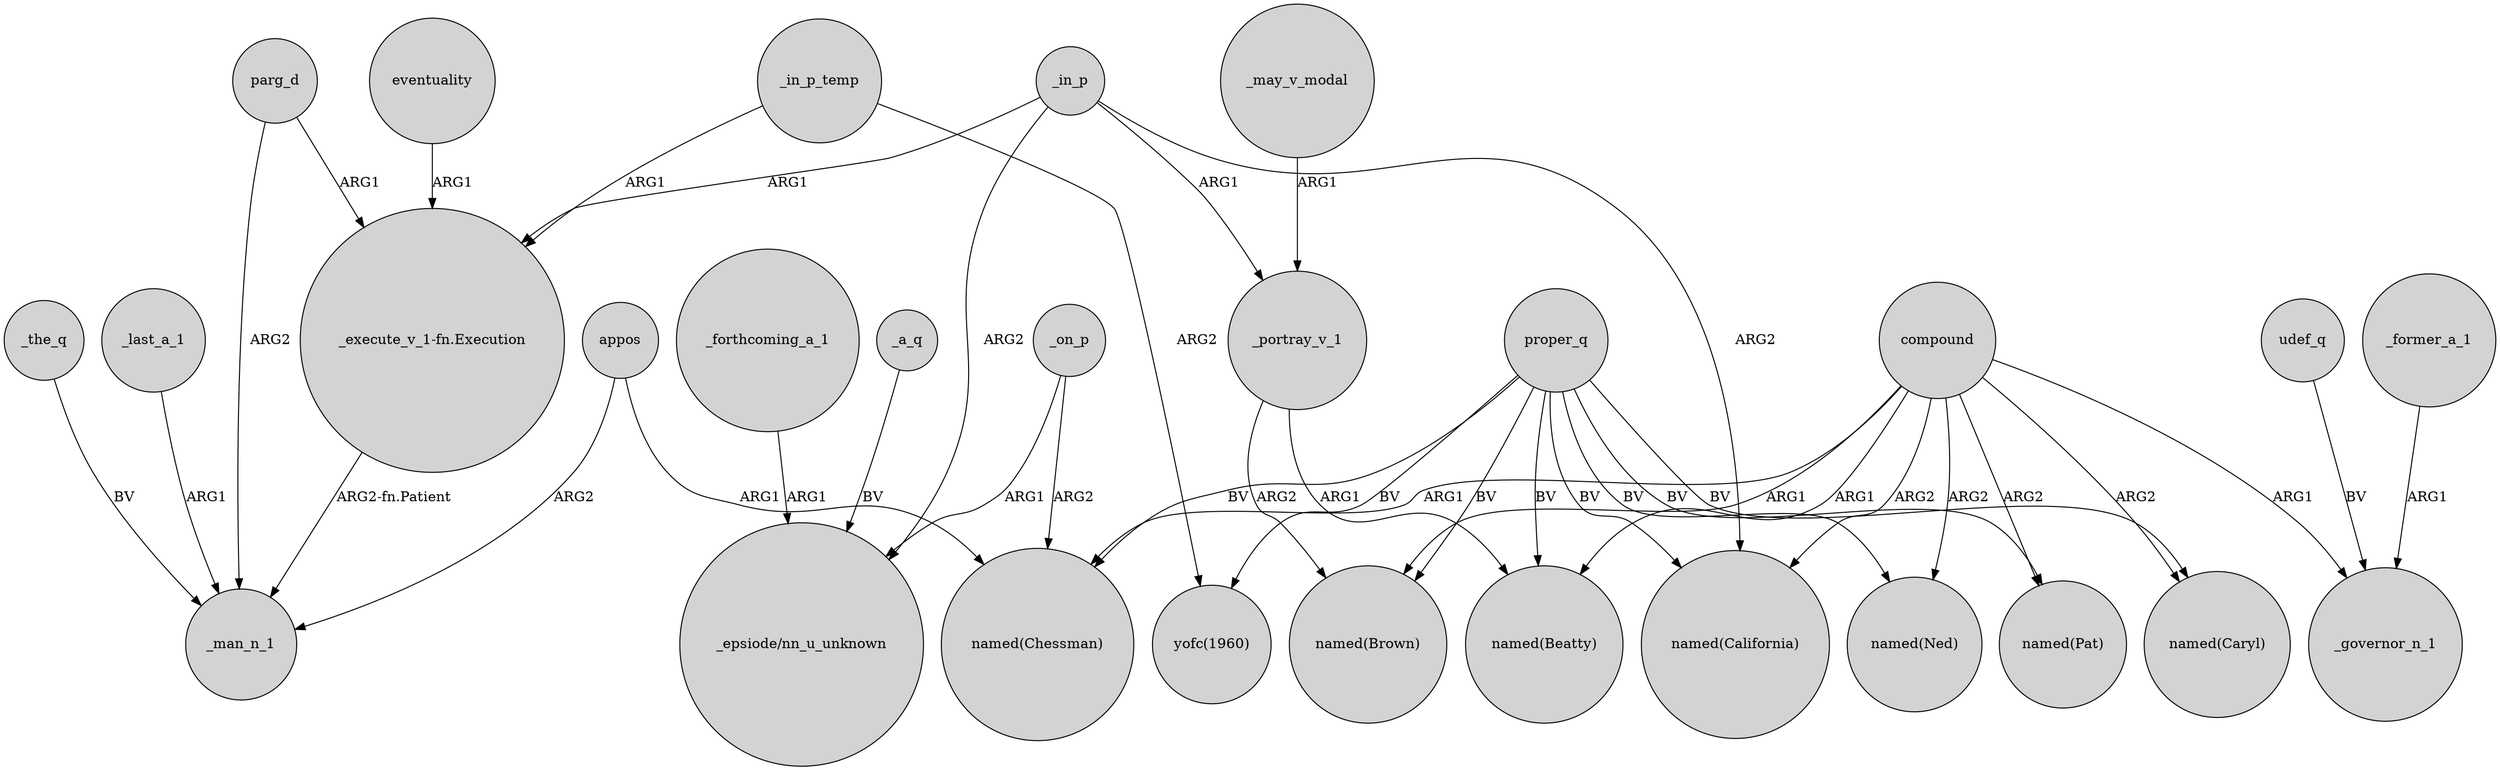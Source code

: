 digraph {
	node [shape=circle style=filled]
	_portray_v_1 -> "named(Brown)" [label=ARG2]
	_in_p -> "named(California)" [label=ARG2]
	proper_q -> "yofc(1960)" [label=BV]
	appos -> "named(Chessman)" [label=ARG1]
	_the_q -> _man_n_1 [label=BV]
	proper_q -> "named(Ned)" [label=BV]
	udef_q -> _governor_n_1 [label=BV]
	appos -> _man_n_1 [label=ARG2]
	"_execute_v_1-fn.Execution" -> _man_n_1 [label="ARG2-fn.Patient"]
	_a_q -> "_epsiode/nn_u_unknown" [label=BV]
	_on_p -> "named(Chessman)" [label=ARG2]
	_in_p -> "_execute_v_1-fn.Execution" [label=ARG1]
	_in_p -> "_epsiode/nn_u_unknown" [label=ARG2]
	proper_q -> "named(California)" [label=BV]
	_in_p_temp -> "_execute_v_1-fn.Execution" [label=ARG1]
	_last_a_1 -> _man_n_1 [label=ARG1]
	proper_q -> "named(Brown)" [label=BV]
	_former_a_1 -> _governor_n_1 [label=ARG1]
	_on_p -> "_epsiode/nn_u_unknown" [label=ARG1]
	compound -> _governor_n_1 [label=ARG1]
	_in_p_temp -> "yofc(1960)" [label=ARG2]
	_portray_v_1 -> "named(Beatty)" [label=ARG1]
	proper_q -> "named(Beatty)" [label=BV]
	_forthcoming_a_1 -> "_epsiode/nn_u_unknown" [label=ARG1]
	parg_d -> "_execute_v_1-fn.Execution" [label=ARG1]
	compound -> "named(California)" [label=ARG2]
	proper_q -> "named(Pat)" [label=BV]
	compound -> "named(Chessman)" [label=ARG1]
	parg_d -> _man_n_1 [label=ARG2]
	compound -> "named(Caryl)" [label=ARG2]
	compound -> "named(Ned)" [label=ARG2]
	_may_v_modal -> _portray_v_1 [label=ARG1]
	proper_q -> "named(Chessman)" [label=BV]
	_in_p -> _portray_v_1 [label=ARG1]
	eventuality -> "_execute_v_1-fn.Execution" [label=ARG1]
	compound -> "named(Brown)" [label=ARG1]
	proper_q -> "named(Caryl)" [label=BV]
	compound -> "named(Pat)" [label=ARG2]
	compound -> "named(Beatty)" [label=ARG1]
}

